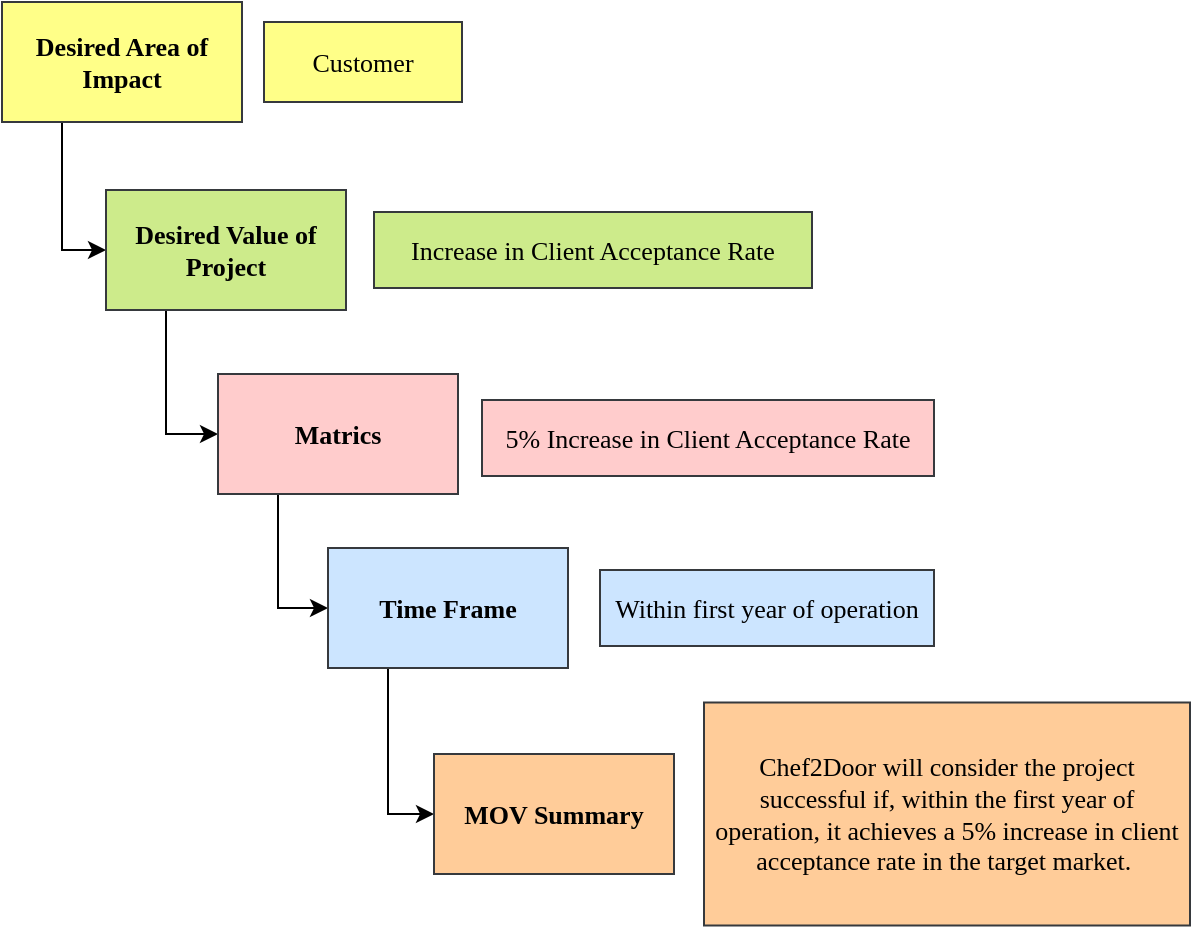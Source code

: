 <mxfile version="24.4.4" type="github" pages="2">
  <diagram name="Page-1" id="UOUT_dEQgqodoObThw4q">
    <mxGraphModel dx="1505" dy="549" grid="0" gridSize="10" guides="1" tooltips="1" connect="1" arrows="1" fold="1" page="0" pageScale="1" pageWidth="827" pageHeight="1169" math="0" shadow="0">
      <root>
        <mxCell id="0" />
        <mxCell id="1" parent="0" />
        <mxCell id="2ig7Iegi0s0cv4aiwe4C-1" value="Customer" style="rounded=0;whiteSpace=wrap;html=1;fillColor=#ffff88;strokeColor=#36393d;fontFamily=Georgia;fontSize=13;" vertex="1" parent="1">
          <mxGeometry x="34" y="54" width="99" height="40" as="geometry" />
        </mxCell>
        <mxCell id="2ig7Iegi0s0cv4aiwe4C-2" value="Increase in Client Acceptance Rate" style="rounded=0;whiteSpace=wrap;html=1;fillColor=#cdeb8b;strokeColor=#36393d;fontFamily=Georgia;fontSize=13;" vertex="1" parent="1">
          <mxGeometry x="89" y="149" width="219" height="38" as="geometry" />
        </mxCell>
        <mxCell id="2ig7Iegi0s0cv4aiwe4C-3" value="5% Increase in Client Acceptance Rate" style="rounded=0;whiteSpace=wrap;html=1;fillColor=#ffcccc;strokeColor=#36393d;fontFamily=Georgia;fontSize=13;" vertex="1" parent="1">
          <mxGeometry x="143" y="243" width="226" height="38" as="geometry" />
        </mxCell>
        <mxCell id="2ig7Iegi0s0cv4aiwe4C-7" style="edgeStyle=orthogonalEdgeStyle;rounded=0;orthogonalLoop=1;jettySize=auto;html=1;exitX=0.25;exitY=1;exitDx=0;exitDy=0;entryX=0;entryY=0.5;entryDx=0;entryDy=0;fontFamily=Georgia;fontSize=13;" edge="1" parent="1" source="2ig7Iegi0s0cv4aiwe4C-4" target="2ig7Iegi0s0cv4aiwe4C-5">
          <mxGeometry relative="1" as="geometry" />
        </mxCell>
        <mxCell id="2ig7Iegi0s0cv4aiwe4C-4" value="Desired Area of Impact" style="rounded=0;whiteSpace=wrap;html=1;fillColor=#ffff88;strokeColor=#36393d;fontFamily=Georgia;fontSize=13;fontStyle=1" vertex="1" parent="1">
          <mxGeometry x="-97" y="44" width="120" height="60" as="geometry" />
        </mxCell>
        <mxCell id="2ig7Iegi0s0cv4aiwe4C-8" style="edgeStyle=orthogonalEdgeStyle;rounded=0;orthogonalLoop=1;jettySize=auto;html=1;exitX=0.25;exitY=1;exitDx=0;exitDy=0;entryX=0;entryY=0.5;entryDx=0;entryDy=0;fontFamily=Georgia;fontSize=13;" edge="1" parent="1" source="2ig7Iegi0s0cv4aiwe4C-5" target="2ig7Iegi0s0cv4aiwe4C-6">
          <mxGeometry relative="1" as="geometry" />
        </mxCell>
        <mxCell id="2ig7Iegi0s0cv4aiwe4C-5" value="Desired Value of Project" style="rounded=0;whiteSpace=wrap;html=1;fillColor=#cdeb8b;strokeColor=#36393d;fontFamily=Georgia;fontSize=13;fontStyle=1" vertex="1" parent="1">
          <mxGeometry x="-45" y="138" width="120" height="60" as="geometry" />
        </mxCell>
        <mxCell id="2ig7Iegi0s0cv4aiwe4C-10" style="edgeStyle=orthogonalEdgeStyle;rounded=0;orthogonalLoop=1;jettySize=auto;html=1;exitX=0.25;exitY=1;exitDx=0;exitDy=0;entryX=0;entryY=0.5;entryDx=0;entryDy=0;fontFamily=Georgia;fontSize=13;" edge="1" parent="1" source="2ig7Iegi0s0cv4aiwe4C-6" target="2ig7Iegi0s0cv4aiwe4C-9">
          <mxGeometry relative="1" as="geometry" />
        </mxCell>
        <mxCell id="2ig7Iegi0s0cv4aiwe4C-6" value="Matrics" style="rounded=0;whiteSpace=wrap;html=1;fillColor=#ffcccc;strokeColor=#36393d;fontFamily=Georgia;fontSize=13;fontStyle=1" vertex="1" parent="1">
          <mxGeometry x="11" y="230" width="120" height="60" as="geometry" />
        </mxCell>
        <mxCell id="2ig7Iegi0s0cv4aiwe4C-13" style="edgeStyle=orthogonalEdgeStyle;rounded=0;orthogonalLoop=1;jettySize=auto;html=1;exitX=0.25;exitY=1;exitDx=0;exitDy=0;entryX=0;entryY=0.5;entryDx=0;entryDy=0;fontFamily=Georgia;fontSize=13;" edge="1" parent="1" source="2ig7Iegi0s0cv4aiwe4C-9" target="2ig7Iegi0s0cv4aiwe4C-12">
          <mxGeometry relative="1" as="geometry" />
        </mxCell>
        <mxCell id="2ig7Iegi0s0cv4aiwe4C-9" value="Time Frame" style="rounded=0;whiteSpace=wrap;html=1;fillColor=#cce5ff;strokeColor=#36393d;fontFamily=Georgia;fontSize=13;fontStyle=1" vertex="1" parent="1">
          <mxGeometry x="66" y="317" width="120" height="60" as="geometry" />
        </mxCell>
        <mxCell id="2ig7Iegi0s0cv4aiwe4C-11" value="Within first year of operation" style="rounded=0;whiteSpace=wrap;html=1;fillColor=#cce5ff;strokeColor=#36393d;fontFamily=Georgia;fontSize=13;" vertex="1" parent="1">
          <mxGeometry x="202" y="328" width="167" height="38" as="geometry" />
        </mxCell>
        <mxCell id="2ig7Iegi0s0cv4aiwe4C-12" value="MOV Summary" style="rounded=0;whiteSpace=wrap;html=1;fillColor=#ffcc99;strokeColor=#36393d;fontFamily=Georgia;fontSize=13;fontStyle=1" vertex="1" parent="1">
          <mxGeometry x="119" y="420" width="120" height="60" as="geometry" />
        </mxCell>
        <mxCell id="2ig7Iegi0s0cv4aiwe4C-14" value="&lt;div style=&quot;font-size: 13px;&quot;&gt;&lt;span style=&quot;background-color: initial; font-size: 13px;&quot;&gt;Chef2Door will consider the project successful if, within the first year of operation, it achieves a 5% increase in client acceptance rate in the target market.&amp;nbsp;&lt;/span&gt;&lt;/div&gt;" style="rounded=0;html=1;align=center;labelBorderColor=none;spacingBottom=0;spacingTop=0;whiteSpace=wrap;fillColor=#ffcc99;strokeColor=#36393d;fontFamily=Georgia;fontSize=13;" vertex="1" parent="1">
          <mxGeometry x="254" y="394.25" width="243" height="111.5" as="geometry" />
        </mxCell>
      </root>
    </mxGraphModel>
  </diagram>
  <diagram id="X2iOY8vAIocSmT1OVpZl" name="Page-2">
    <mxGraphModel dx="875" dy="435" grid="1" gridSize="10" guides="1" tooltips="1" connect="1" arrows="1" fold="1" page="1" pageScale="1" pageWidth="827" pageHeight="1169" math="0" shadow="0">
      <root>
        <mxCell id="0" />
        <mxCell id="1" parent="0" />
        <mxCell id="1kFcdKziXEvG-IAGALnx-1" value="Define project goals and lay the groundwork for project initiation" style="rounded=0;whiteSpace=wrap;html=1;fillColor=#ffff88;strokeColor=#36393d;fontFamily=Georgia;fontSize=13;spacingLeft=1;" vertex="1" parent="1">
          <mxGeometry x="261" y="85" width="339" height="50" as="geometry" />
        </mxCell>
        <mxCell id="1kFcdKziXEvG-IAGALnx-2" value="Create a detailed project plan and charter outlining project scope, objectives, and stakeholders" style="rounded=0;whiteSpace=wrap;html=1;fillColor=#cdeb8b;strokeColor=#36393d;fontFamily=Georgia;fontSize=13;spacingLeft=1;" vertex="1" parent="1">
          <mxGeometry x="261" y="175.5" width="339" height="49" as="geometry" />
        </mxCell>
        <mxCell id="1kFcdKziXEvG-IAGALnx-3" value="Implement the project plan, coordinate resources, and perform the work outlined in the plan" style="rounded=0;whiteSpace=wrap;html=1;fillColor=#ffcccc;strokeColor=#36393d;fontFamily=Georgia;fontSize=13;" vertex="1" parent="1">
          <mxGeometry x="261" y="265.5" width="339" height="49" as="geometry" />
        </mxCell>
        <mxCell id="jLr1OlrIumhYTrR61fEw-5" style="edgeStyle=orthogonalEdgeStyle;rounded=0;orthogonalLoop=1;jettySize=auto;html=1;exitX=0.5;exitY=1;exitDx=0;exitDy=0;entryX=0.5;entryY=0;entryDx=0;entryDy=0;" edge="1" parent="1" source="1kFcdKziXEvG-IAGALnx-5" target="1kFcdKziXEvG-IAGALnx-7">
          <mxGeometry relative="1" as="geometry" />
        </mxCell>
        <mxCell id="1kFcdKziXEvG-IAGALnx-5" value="Conceptualize and Initialize Project" style="rounded=0;whiteSpace=wrap;html=1;fillColor=#ffff88;strokeColor=#36393d;fontFamily=Georgia;fontSize=13;fontStyle=1" vertex="1" parent="1">
          <mxGeometry x="120" y="80" width="130" height="60" as="geometry" />
        </mxCell>
        <mxCell id="jLr1OlrIumhYTrR61fEw-6" style="edgeStyle=orthogonalEdgeStyle;rounded=0;orthogonalLoop=1;jettySize=auto;html=1;exitX=0.5;exitY=1;exitDx=0;exitDy=0;entryX=0.5;entryY=0;entryDx=0;entryDy=0;" edge="1" parent="1" source="1kFcdKziXEvG-IAGALnx-7" target="1kFcdKziXEvG-IAGALnx-9">
          <mxGeometry relative="1" as="geometry" />
        </mxCell>
        <mxCell id="1kFcdKziXEvG-IAGALnx-7" value="Develop Charter and Plan" style="rounded=0;whiteSpace=wrap;html=1;fillColor=#cdeb8b;strokeColor=#36393d;fontFamily=Georgia;fontSize=13;fontStyle=1" vertex="1" parent="1">
          <mxGeometry x="120" y="170" width="130" height="60" as="geometry" />
        </mxCell>
        <mxCell id="jLr1OlrIumhYTrR61fEw-7" style="edgeStyle=orthogonalEdgeStyle;rounded=0;orthogonalLoop=1;jettySize=auto;html=1;exitX=0.5;exitY=1;exitDx=0;exitDy=0;entryX=0.5;entryY=0;entryDx=0;entryDy=0;" edge="1" parent="1" source="1kFcdKziXEvG-IAGALnx-9" target="1kFcdKziXEvG-IAGALnx-11">
          <mxGeometry relative="1" as="geometry" />
        </mxCell>
        <mxCell id="1kFcdKziXEvG-IAGALnx-9" value="Execution" style="rounded=0;whiteSpace=wrap;html=1;fillColor=#ffcccc;strokeColor=#36393d;fontFamily=Georgia;fontSize=13;fontStyle=1" vertex="1" parent="1">
          <mxGeometry x="120" y="260" width="130" height="60" as="geometry" />
        </mxCell>
        <mxCell id="jLr1OlrIumhYTrR61fEw-8" style="edgeStyle=orthogonalEdgeStyle;rounded=0;orthogonalLoop=1;jettySize=auto;html=1;exitX=0.5;exitY=1;exitDx=0;exitDy=0;entryX=0.5;entryY=0;entryDx=0;entryDy=0;" edge="1" parent="1" source="1kFcdKziXEvG-IAGALnx-11" target="1kFcdKziXEvG-IAGALnx-13">
          <mxGeometry relative="1" as="geometry" />
        </mxCell>
        <mxCell id="1kFcdKziXEvG-IAGALnx-11" value="Design" style="rounded=0;whiteSpace=wrap;html=1;fillColor=#cce5ff;strokeColor=#36393d;fontFamily=Georgia;fontSize=13;fontStyle=1" vertex="1" parent="1">
          <mxGeometry x="120" y="350" width="130" height="60" as="geometry" />
        </mxCell>
        <mxCell id="1kFcdKziXEvG-IAGALnx-12" value="&lt;div&gt;Develop prototypes and blueprints for the project deliverables&lt;/div&gt;" style="rounded=0;whiteSpace=wrap;html=1;fillColor=#cce5ff;strokeColor=#36393d;fontFamily=Georgia;fontSize=13;" vertex="1" parent="1">
          <mxGeometry x="261" y="355.5" width="339" height="49" as="geometry" />
        </mxCell>
        <mxCell id="jLr1OlrIumhYTrR61fEw-9" style="edgeStyle=orthogonalEdgeStyle;rounded=0;orthogonalLoop=1;jettySize=auto;html=1;exitX=0.5;exitY=1;exitDx=0;exitDy=0;entryX=0.5;entryY=0;entryDx=0;entryDy=0;" edge="1" parent="1" source="1kFcdKziXEvG-IAGALnx-13" target="jLr1OlrIumhYTrR61fEw-1">
          <mxGeometry relative="1" as="geometry" />
        </mxCell>
        <mxCell id="1kFcdKziXEvG-IAGALnx-13" value="Implementation" style="rounded=0;whiteSpace=wrap;html=1;fillColor=#ffcc99;strokeColor=#36393d;fontFamily=Georgia;fontSize=13;fontStyle=1" vertex="1" parent="1">
          <mxGeometry x="120" y="440" width="130" height="60" as="geometry" />
        </mxCell>
        <mxCell id="1kFcdKziXEvG-IAGALnx-14" value="&lt;div style=&quot;&quot;&gt;Build and create the project deliverables according to the design specifications&lt;br&gt;&lt;/div&gt;" style="rounded=0;html=1;align=center;labelBorderColor=none;spacingBottom=0;spacingTop=0;whiteSpace=wrap;fillColor=#ffcc99;strokeColor=#36393d;fontFamily=Georgia;fontSize=13;" vertex="1" parent="1">
          <mxGeometry x="261" y="445.06" width="339" height="49.88" as="geometry" />
        </mxCell>
        <mxCell id="jLr1OlrIumhYTrR61fEw-10" style="edgeStyle=orthogonalEdgeStyle;rounded=0;orthogonalLoop=1;jettySize=auto;html=1;exitX=0.5;exitY=1;exitDx=0;exitDy=0;entryX=0.5;entryY=0;entryDx=0;entryDy=0;" edge="1" parent="1" source="jLr1OlrIumhYTrR61fEw-1" target="jLr1OlrIumhYTrR61fEw-3">
          <mxGeometry relative="1" as="geometry" />
        </mxCell>
        <mxCell id="jLr1OlrIumhYTrR61fEw-1" value="Monitoring &amp;amp; Controlling" style="rounded=0;whiteSpace=wrap;html=1;fillColor=#33FF99;strokeColor=#000000;fontFamily=Georgia;fontSize=13;fontStyle=1" vertex="1" parent="1">
          <mxGeometry x="120" y="530" width="130" height="60" as="geometry" />
        </mxCell>
        <mxCell id="jLr1OlrIumhYTrR61fEw-3" value="Closure" style="rounded=0;whiteSpace=wrap;html=1;fillColor=#FF66FF;strokeColor=#36393d;fontFamily=Georgia;fontSize=13;fontStyle=1" vertex="1" parent="1">
          <mxGeometry x="120" y="620" width="130" height="60" as="geometry" />
        </mxCell>
        <mxCell id="jLr1OlrIumhYTrR61fEw-12" value="&lt;div style=&quot;&quot;&gt;Track project progress, identify and address deviations from the plan, and ensure project objectives are met&lt;br&gt;&lt;/div&gt;" style="rounded=0;html=1;align=center;labelBorderColor=none;spacingBottom=0;spacingTop=0;whiteSpace=wrap;fillColor=#33FF99;strokeColor=#36393d;fontFamily=Georgia;fontSize=13;" vertex="1" parent="1">
          <mxGeometry x="261" y="535" width="339" height="49.88" as="geometry" />
        </mxCell>
        <mxCell id="jLr1OlrIumhYTrR61fEw-13" value="&lt;div style=&quot;&quot;&gt;Formalize project completion, hand over deliverables to stakeholders, and document lessons learned for future projects&lt;br&gt;&lt;/div&gt;" style="rounded=0;html=1;align=center;labelBorderColor=none;spacingBottom=0;spacingTop=0;whiteSpace=wrap;fillColor=#FF66FF;strokeColor=#36393d;fontFamily=Georgia;fontSize=13;" vertex="1" parent="1">
          <mxGeometry x="261" y="625.06" width="339" height="49.88" as="geometry" />
        </mxCell>
      </root>
    </mxGraphModel>
  </diagram>
</mxfile>
